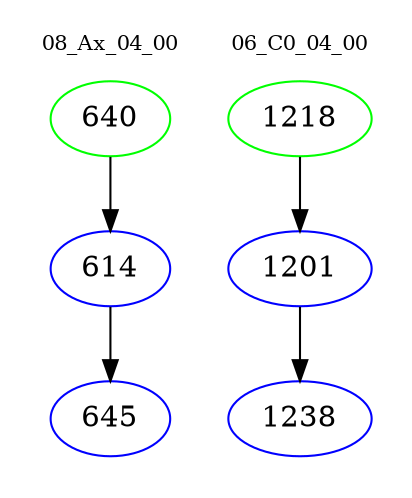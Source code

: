 digraph{
subgraph cluster_0 {
color = white
label = "08_Ax_04_00";
fontsize=10;
T0_640 [label="640", color="green"]
T0_640 -> T0_614 [color="black"]
T0_614 [label="614", color="blue"]
T0_614 -> T0_645 [color="black"]
T0_645 [label="645", color="blue"]
}
subgraph cluster_1 {
color = white
label = "06_C0_04_00";
fontsize=10;
T1_1218 [label="1218", color="green"]
T1_1218 -> T1_1201 [color="black"]
T1_1201 [label="1201", color="blue"]
T1_1201 -> T1_1238 [color="black"]
T1_1238 [label="1238", color="blue"]
}
}
